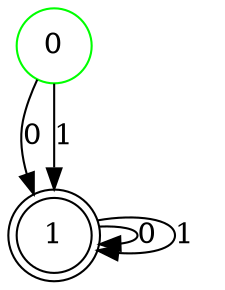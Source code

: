 digraph {
	node [color=green shape=circle]
	0
	node [color=black shape=doublecircle]
	1
	0 -> 1 [label=0]
	0 -> 1 [label=1]
	1 -> 1 [label=0]
	1 -> 1 [label=1]
}

